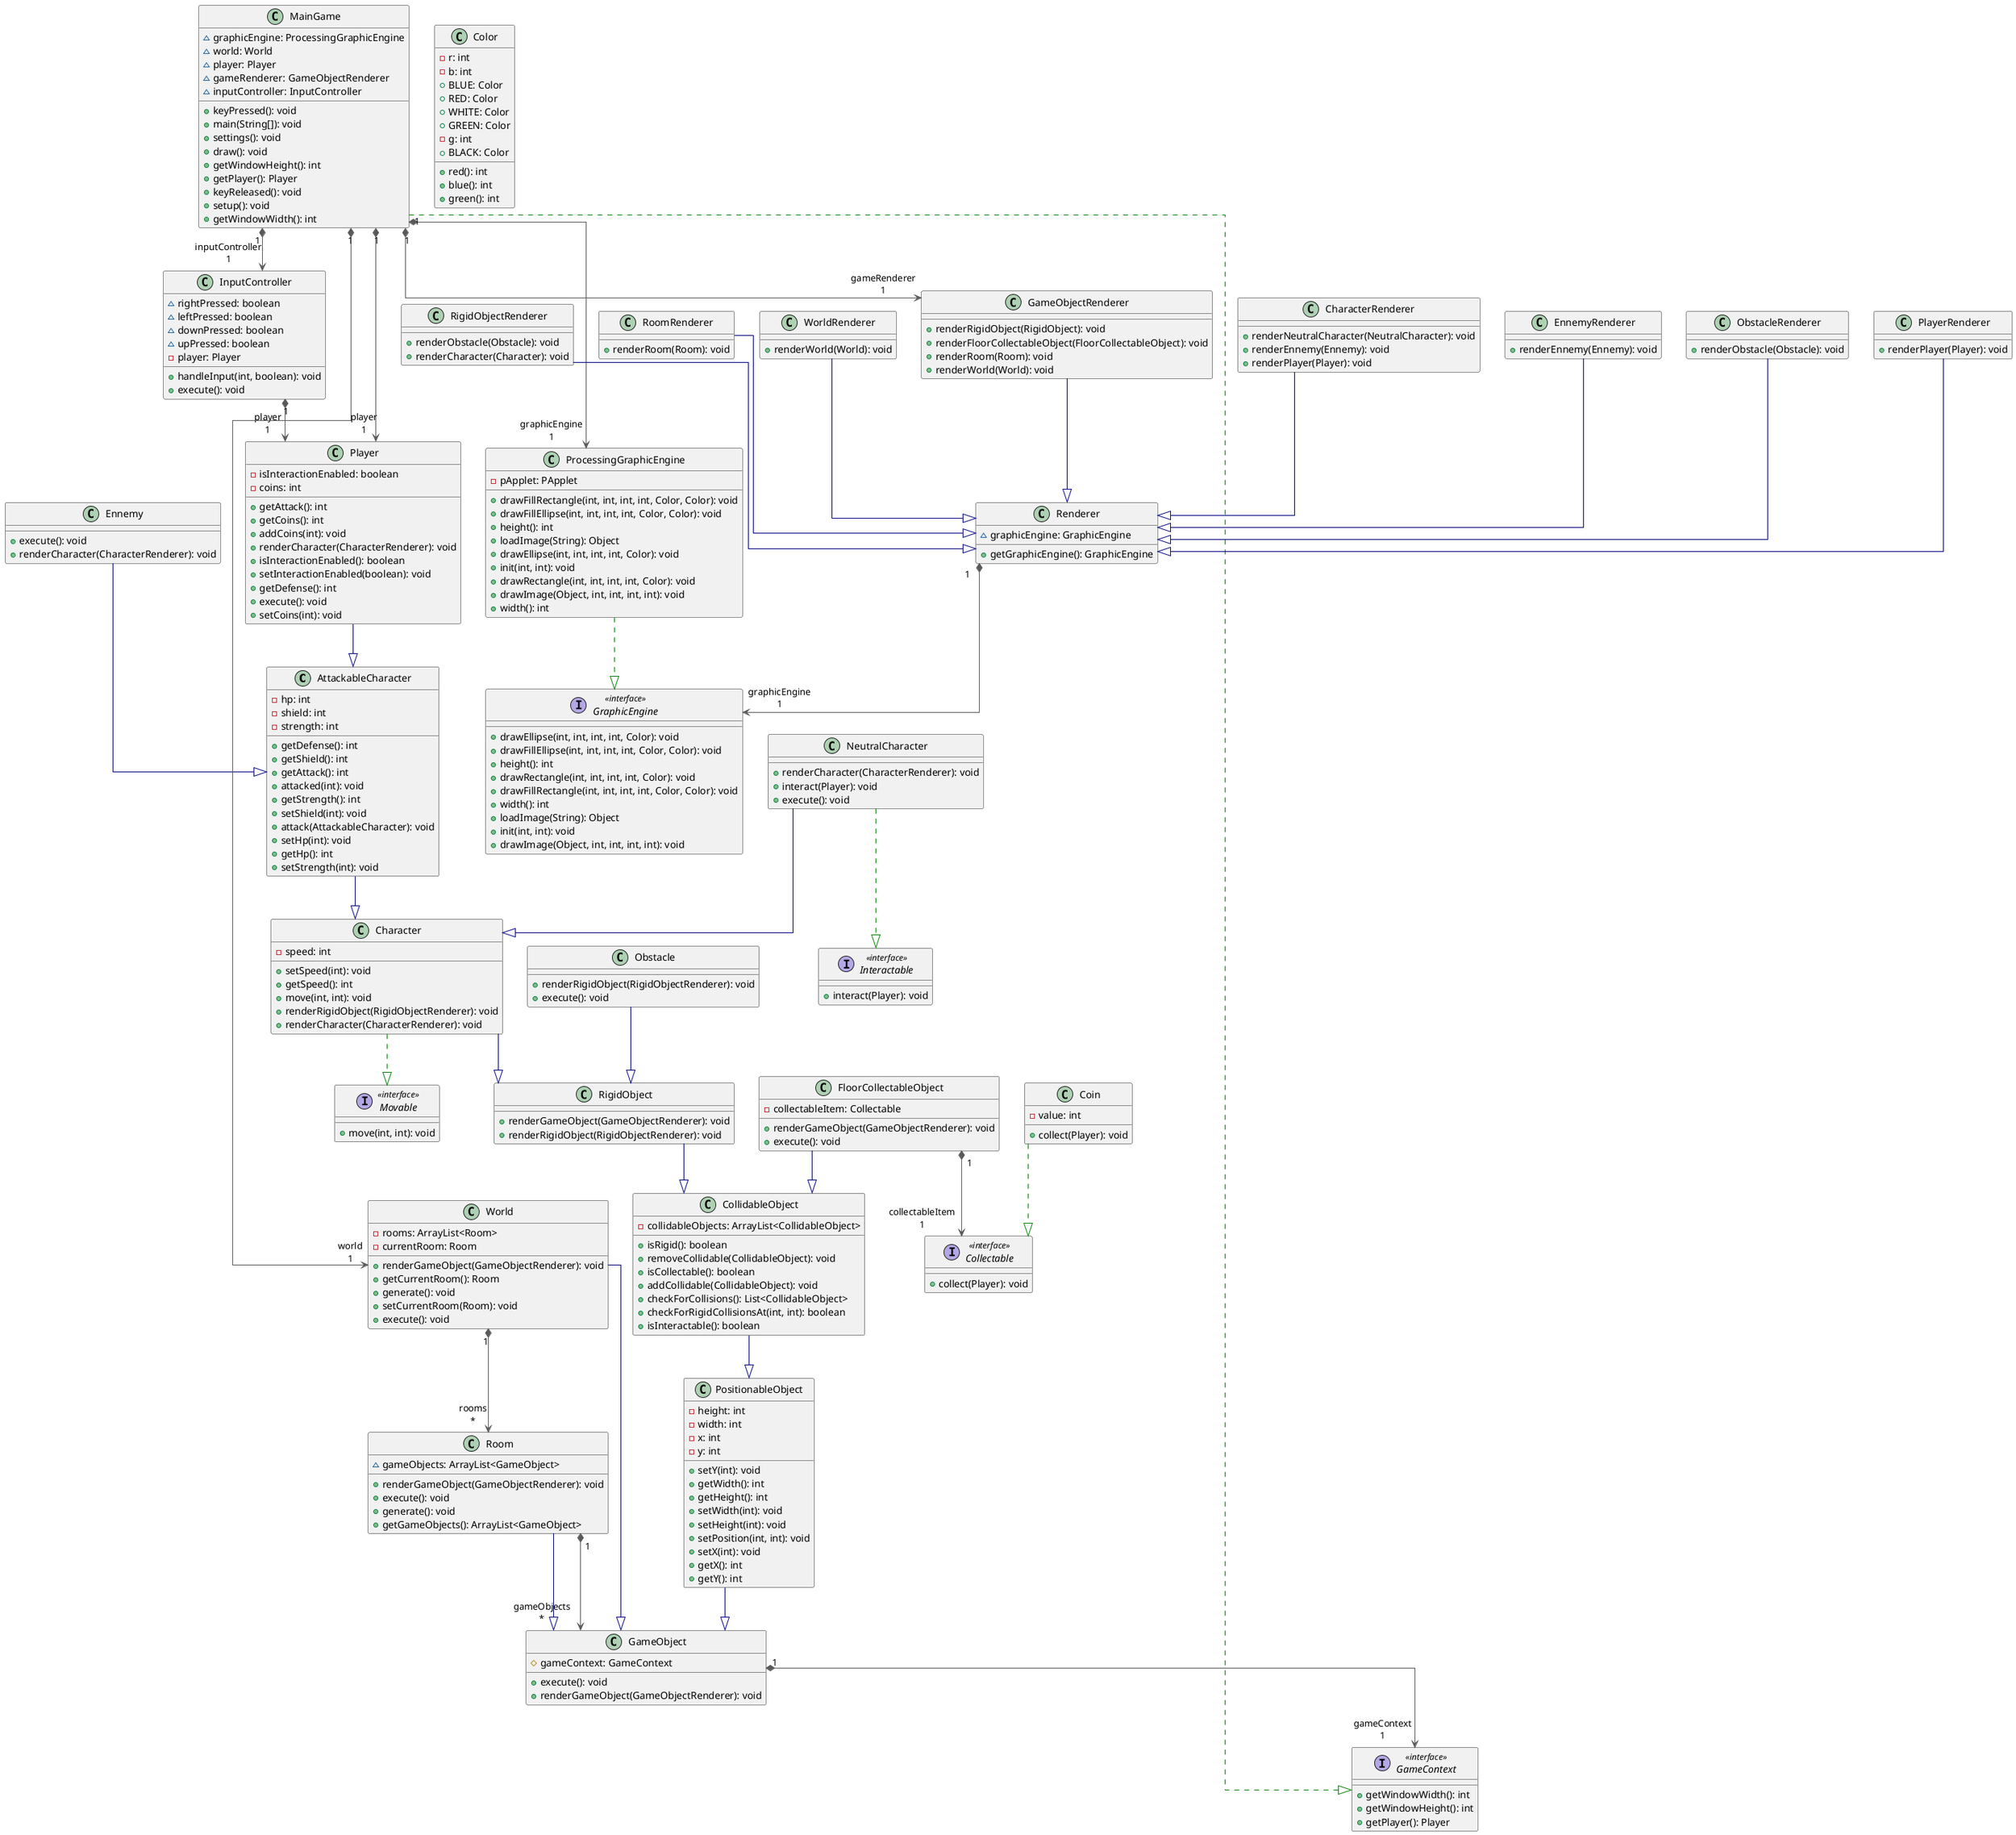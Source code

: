 @startuml

skinparam linetype ortho

class AttackableCharacter {
  - hp: int
  - shield: int
  - strength: int
  + getDefense(): int
  + getShield(): int
  + getAttack(): int
  + attacked(int): void
  + getStrength(): int
  + setShield(int): void
  + attack(AttackableCharacter): void
  + setHp(int): void
  + getHp(): int
  + setStrength(int): void
}
class Character {
  - speed: int
  + setSpeed(int): void
  + getSpeed(): int
  + move(int, int): void
  + renderRigidObject(RigidObjectRenderer): void
  + renderCharacter(CharacterRenderer): void
}
class CharacterRenderer {
  + renderNeutralCharacter(NeutralCharacter): void
  + renderEnnemy(Ennemy): void
  + renderPlayer(Player): void
}
class Coin {
  - value: int
  + collect(Player): void
}
interface Collectable << interface >> {
  + collect(Player): void
}
class CollidableObject {
  - collidableObjects: ArrayList<CollidableObject>
  + isRigid(): boolean
  + removeCollidable(CollidableObject): void
  + isCollectable(): boolean
  + addCollidable(CollidableObject): void
  + checkForCollisions(): List<CollidableObject>
  + checkForRigidCollisionsAt(int, int): boolean
  + isInteractable(): boolean
}
class Color {
  - r: int
  - b: int
  + BLUE: Color
  + RED: Color
  + WHITE: Color
  + GREEN: Color
  - g: int
  + BLACK: Color
  + red(): int
  + blue(): int
  + green(): int
}
class Ennemy {
  + execute(): void
  + renderCharacter(CharacterRenderer): void
}
class EnnemyRenderer {
  + renderEnnemy(Ennemy): void
}
class FloorCollectableObject {
  - collectableItem: Collectable
  + renderGameObject(GameObjectRenderer): void
  + execute(): void
}
interface GameContext << interface >> {
  + getWindowWidth(): int
  + getWindowHeight(): int
  + getPlayer(): Player
}
class GameObject {
  # gameContext: GameContext
  + execute(): void
  + renderGameObject(GameObjectRenderer): void
}
class GameObjectRenderer {
  + renderRigidObject(RigidObject): void
  + renderFloorCollectableObject(FloorCollectableObject): void
  + renderRoom(Room): void
  + renderWorld(World): void
}
interface GraphicEngine << interface >> {
  + drawEllipse(int, int, int, int, Color): void
  + drawFillEllipse(int, int, int, int, Color, Color): void
  + height(): int
  + drawRectangle(int, int, int, int, Color): void
  + drawFillRectangle(int, int, int, int, Color, Color): void
  + width(): int
  + loadImage(String): Object
  + init(int, int): void
  + drawImage(Object, int, int, int, int): void
}
class InputController {
  ~ rightPressed: boolean
  ~ leftPressed: boolean
  ~ downPressed: boolean
  ~ upPressed: boolean
  - player: Player
  + handleInput(int, boolean): void
  + execute(): void
}
interface Interactable << interface >> {
  + interact(Player): void
}
class MainGame {
  ~ graphicEngine: ProcessingGraphicEngine
  ~ world: World
  ~ player: Player
  ~ gameRenderer: GameObjectRenderer
  ~ inputController: InputController
  + keyPressed(): void
  + main(String[]): void
  + settings(): void
  + draw(): void
  + getWindowHeight(): int
  + getPlayer(): Player
  + keyReleased(): void
  + setup(): void
  + getWindowWidth(): int
}
interface Movable << interface >> {
  + move(int, int): void
}
class NeutralCharacter {
  + renderCharacter(CharacterRenderer): void
  + interact(Player): void
  + execute(): void
}
class Obstacle {
  + renderRigidObject(RigidObjectRenderer): void
  + execute(): void
}
class ObstacleRenderer {
  + renderObstacle(Obstacle): void
}
class Player {
  - isInteractionEnabled: boolean
  - coins: int
  + getAttack(): int
  + getCoins(): int
  + addCoins(int): void
  + renderCharacter(CharacterRenderer): void
  + isInteractionEnabled(): boolean
  + setInteractionEnabled(boolean): void
  + getDefense(): int
  + execute(): void
  + setCoins(int): void
}
class PlayerRenderer {
  + renderPlayer(Player): void
}
class PositionableObject {
  - height: int
  - width: int
  - x: int
  - y: int
  + setY(int): void
  + getWidth(): int
  + getHeight(): int
  + setWidth(int): void
  + setHeight(int): void
  + setPosition(int, int): void
  + setX(int): void
  + getX(): int
  + getY(): int
}
class ProcessingGraphicEngine {
  - pApplet: PApplet
  + drawFillRectangle(int, int, int, int, Color, Color): void
  + drawFillEllipse(int, int, int, int, Color, Color): void
  + height(): int
  + loadImage(String): Object
  + drawEllipse(int, int, int, int, Color): void
  + init(int, int): void
  + drawRectangle(int, int, int, int, Color): void
  + drawImage(Object, int, int, int, int): void
  + width(): int
}

class Renderer {
  ~ graphicEngine: GraphicEngine
  + getGraphicEngine(): GraphicEngine
}
class RigidObject {
  + renderGameObject(GameObjectRenderer): void
  + renderRigidObject(RigidObjectRenderer): void
}
class RigidObjectRenderer {
  + renderObstacle(Obstacle): void
  + renderCharacter(Character): void
}
class Room {
  ~ gameObjects: ArrayList<GameObject>
  + renderGameObject(GameObjectRenderer): void
  + execute(): void
  + generate(): void
  + getGameObjects(): ArrayList<GameObject>
}
class RoomRenderer {
  + renderRoom(Room): void
}
class World {
  - rooms: ArrayList<Room>
  - currentRoom: Room
  + renderGameObject(GameObjectRenderer): void
  + getCurrentRoom(): Room
  + generate(): void
  + setCurrentRoom(Room): void
  + execute(): void
}
class WorldRenderer {
  + renderWorld(World): void
}

AttackableCharacter      -[#000082,plain]-^  Character               
Character                -[#008200,dashed]-^  Movable                 
Character                -[#000082,plain]-^  RigidObject             
CharacterRenderer        -[#000082,plain]-^  Renderer                
Coin                     -[#008200,dashed]-^  Collectable             
CollidableObject         -[#000082,plain]-^  PositionableObject      
Ennemy                   -[#000082,plain]-^  AttackableCharacter     
EnnemyRenderer           -[#000082,plain]-^  Renderer                
FloorCollectableObject  "1" *-[#595959,plain]-> "collectableItem\n1" Collectable             
FloorCollectableObject   -[#000082,plain]-^  CollidableObject        
GameObject              "1" *-[#595959,plain]-> "gameContext\n1" GameContext             
GameObjectRenderer       -[#000082,plain]-^  Renderer                
InputController         "1" *-[#595959,plain]-> "player\n1" Player                  
MainGame                 -[#008200,dashed]-^  GameContext             
MainGame                "1" *-[#595959,plain]-> "gameRenderer\n1" GameObjectRenderer      
MainGame                "1" *-[#595959,plain]-> "inputController\n1" InputController         
MainGame                "1" *-[#595959,plain]-> "player\n1" Player                  
MainGame                "1" *-[#595959,plain]-> "graphicEngine\n1" ProcessingGraphicEngine 
MainGame                "1" *-[#595959,plain]-> "world\n1" World                   
NeutralCharacter         -[#000082,plain]-^  Character               
NeutralCharacter         -[#008200,dashed]-^  Interactable            
Obstacle                 -[#000082,plain]-^  RigidObject             
ObstacleRenderer         -[#000082,plain]-^  Renderer                
Player                   -[#000082,plain]-^  AttackableCharacter     
PlayerRenderer           -[#000082,plain]-^  Renderer                
PositionableObject       -[#000082,plain]-^  GameObject              
ProcessingGraphicEngine  -[#008200,dashed]-^  GraphicEngine           
Renderer                "1" *-[#595959,plain]-> "graphicEngine\n1" GraphicEngine           
RigidObject              -[#000082,plain]-^  CollidableObject        
RigidObjectRenderer      -[#000082,plain]-^  Renderer                
Room                     -[#000082,plain]-^  GameObject              
Room                    "1" *-[#595959,plain]-> "gameObjects\n*" GameObject              
RoomRenderer             -[#000082,plain]-^  Renderer                
World                    -[#000082,plain]-^  GameObject              
World                   "1" *-[#595959,plain]-> "rooms\n*" Room                    
WorldRenderer            -[#000082,plain]-^  Renderer                
@enduml
